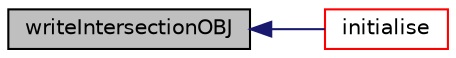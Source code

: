 digraph "writeIntersectionOBJ"
{
  bgcolor="transparent";
  edge [fontname="Helvetica",fontsize="10",labelfontname="Helvetica",labelfontsize="10"];
  node [fontname="Helvetica",fontsize="10",shape=record];
  rankdir="LR";
  Node1 [label="writeIntersectionOBJ",height=0.2,width=0.4,color="black", fillcolor="grey75", style="filled", fontcolor="black"];
  Node1 -> Node2 [dir="back",color="midnightblue",fontsize="10",style="solid",fontname="Helvetica"];
  Node2 [label="initialise",height=0.2,width=0.4,color="red",URL="$a00049.html#a4e2850016c042309f9e205f85d1e342e",tooltip="Initialise and return true if all ok. "];
}
